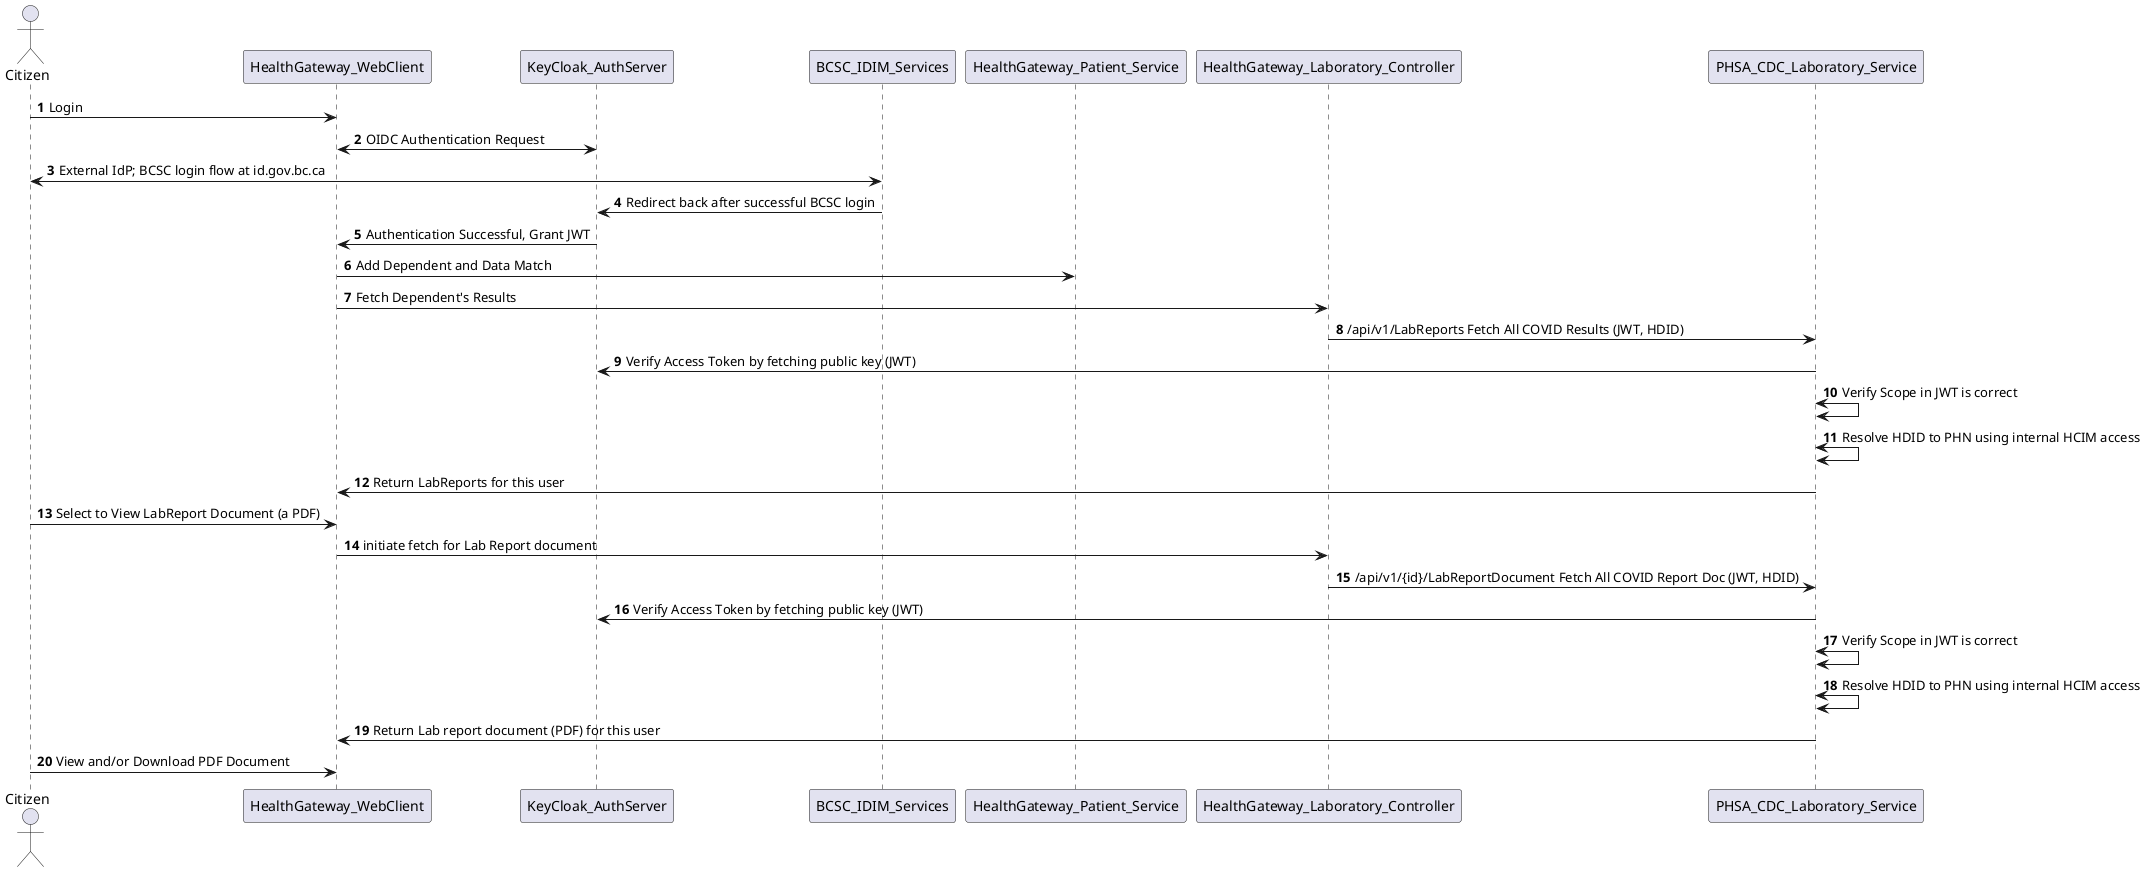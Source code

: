 @startuml Parent_Access_Flow
autonumber
actor Citizen
Citizen -> HealthGateway_WebClient : Login
HealthGateway_WebClient <-> KeyCloak_AuthServer : OIDC Authentication Request
Citizen <-> BCSC_IDIM_Services : External IdP; BCSC login flow at id.gov.bc.ca
BCSC_IDIM_Services -> KeyCloak_AuthServer : Redirect back after successful BCSC login
HealthGateway_WebClient <- KeyCloak_AuthServer : Authentication Successful, Grant JWT
HealthGateway_WebClient -> HealthGateway_Patient_Service: Add Dependent and Data Match 



HealthGateway_WebClient -> HealthGateway_Laboratory_Controller : Fetch Dependent's Results 
HealthGateway_Laboratory_Controller -> PHSA_CDC_Laboratory_Service : /api/v1/LabReports Fetch All COVID Results (JWT, HDID)
PHSA_CDC_Laboratory_Service -> KeyCloak_AuthServer : Verify Access Token by fetching public key (JWT)
PHSA_CDC_Laboratory_Service <-> PHSA_CDC_Laboratory_Service : Verify Scope in JWT is correct
PHSA_CDC_Laboratory_Service <-> PHSA_CDC_Laboratory_Service :  Resolve HDID to PHN using internal HCIM access
HealthGateway_WebClient <- PHSA_CDC_Laboratory_Service :  Return LabReports for this user
Citizen -> HealthGateway_WebClient : Select to View LabReport Document (a PDF)
HealthGateway_WebClient -> HealthGateway_Laboratory_Controller : initiate fetch for Lab Report document
HealthGateway_Laboratory_Controller -> PHSA_CDC_Laboratory_Service:  /api/v1/{id}/LabReportDocument Fetch All COVID Report Doc (JWT, HDID)
PHSA_CDC_Laboratory_Service -> KeyCloak_AuthServer : Verify Access Token by fetching public key (JWT)
PHSA_CDC_Laboratory_Service <-> PHSA_CDC_Laboratory_Service : Verify Scope in JWT is correct
PHSA_CDC_Laboratory_Service <-> PHSA_CDC_Laboratory_Service : Resolve HDID to PHN using internal HCIM access
HealthGateway_WebClient <- PHSA_CDC_Laboratory_Service : Return Lab report document (PDF) for this user
Citizen -> HealthGateway_WebClient : View and/or Download PDF Document
@enduml
